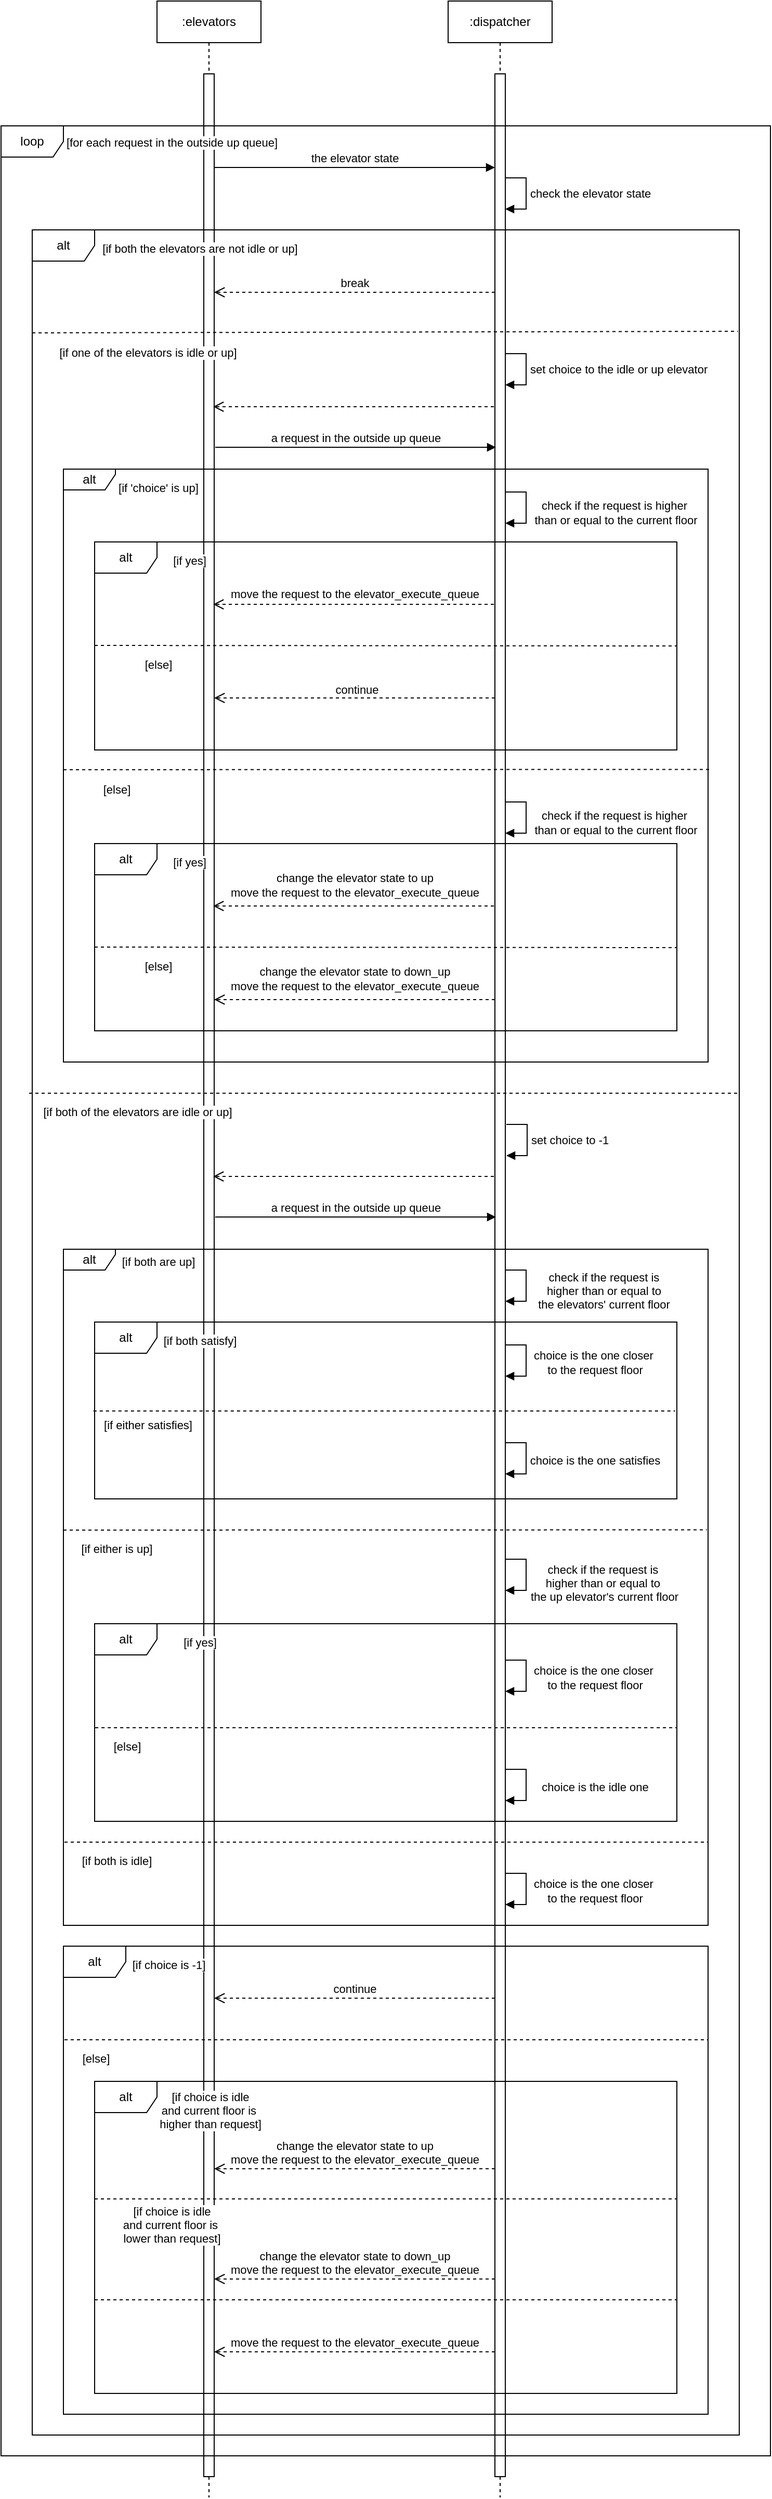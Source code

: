 <mxfile version="24.2.5" type="device">
  <diagram name="Page-1" id="2YBvvXClWsGukQMizWep">
    <mxGraphModel dx="2066" dy="655" grid="1" gridSize="10" guides="1" tooltips="1" connect="1" arrows="1" fold="1" page="1" pageScale="1" pageWidth="850" pageHeight="1100" math="0" shadow="0">
      <root>
        <mxCell id="0" />
        <mxCell id="1" parent="0" />
        <mxCell id="aM9ryv3xv72pqoxQDRHE-1" value=":dispatcher" style="shape=umlLifeline;perimeter=lifelinePerimeter;whiteSpace=wrap;html=1;container=0;dropTarget=0;collapsible=0;recursiveResize=0;outlineConnect=0;portConstraint=eastwest;newEdgeStyle={&quot;edgeStyle&quot;:&quot;elbowEdgeStyle&quot;,&quot;elbow&quot;:&quot;vertical&quot;,&quot;curved&quot;:0,&quot;rounded&quot;:0};" parent="1" vertex="1">
          <mxGeometry x="400" y="40" width="100" height="2400" as="geometry" />
        </mxCell>
        <mxCell id="3tCN6weYvRRTGFFSuD-e-3" value="" style="html=1;points=[[0,0,0,0,5],[0,1,0,0,-5],[1,0,0,0,5],[1,1,0,0,-5]];perimeter=orthogonalPerimeter;outlineConnect=0;targetShapes=umlLifeline;portConstraint=eastwest;newEdgeStyle={&quot;curved&quot;:0,&quot;rounded&quot;:0};" parent="aM9ryv3xv72pqoxQDRHE-1" vertex="1">
          <mxGeometry x="45" y="70" width="10" height="2310" as="geometry" />
        </mxCell>
        <mxCell id="E3HLz6WKEP3IaX9j87WI-1" value=":elevators" style="shape=umlLifeline;perimeter=lifelinePerimeter;whiteSpace=wrap;html=1;container=0;dropTarget=0;collapsible=0;recursiveResize=0;outlineConnect=0;portConstraint=eastwest;newEdgeStyle={&quot;edgeStyle&quot;:&quot;elbowEdgeStyle&quot;,&quot;elbow&quot;:&quot;vertical&quot;,&quot;curved&quot;:0,&quot;rounded&quot;:0};" parent="1" vertex="1">
          <mxGeometry x="120" y="40" width="100" height="2400" as="geometry" />
        </mxCell>
        <mxCell id="3tCN6weYvRRTGFFSuD-e-2" value="" style="html=1;points=[[0,0,0,0,5],[0,1,0,0,-5],[1,0,0,0,5],[1,1,0,0,-5]];perimeter=orthogonalPerimeter;outlineConnect=0;targetShapes=umlLifeline;portConstraint=eastwest;newEdgeStyle={&quot;curved&quot;:0,&quot;rounded&quot;:0};" parent="E3HLz6WKEP3IaX9j87WI-1" vertex="1">
          <mxGeometry x="45" y="70" width="10" height="2310" as="geometry" />
        </mxCell>
        <mxCell id="faXIZWIeYT5rvHZ5Q_8h-1" value="loop" style="shape=umlFrame;whiteSpace=wrap;html=1;pointerEvents=0;" vertex="1" parent="1">
          <mxGeometry x="-30" y="160" width="740" height="2240" as="geometry" />
        </mxCell>
        <mxCell id="faXIZWIeYT5rvHZ5Q_8h-4" value="the elevator state" style="html=1;verticalAlign=bottom;endArrow=block;curved=0;rounded=0;" edge="1" parent="1">
          <mxGeometry width="80" relative="1" as="geometry">
            <mxPoint x="175" y="200" as="sourcePoint" />
            <mxPoint x="445" y="200" as="targetPoint" />
          </mxGeometry>
        </mxCell>
        <mxCell id="faXIZWIeYT5rvHZ5Q_8h-6" value="[for each request in the outside up queue]" style="edgeLabel;html=1;align=center;verticalAlign=middle;resizable=0;points=[];" vertex="1" connectable="0" parent="1">
          <mxGeometry x="123.002" y="158" as="geometry">
            <mxPoint x="11" y="18" as="offset" />
          </mxGeometry>
        </mxCell>
        <mxCell id="faXIZWIeYT5rvHZ5Q_8h-11" value="check the elevator state" style="html=1;align=left;spacingLeft=2;endArrow=block;rounded=0;edgeStyle=orthogonalEdgeStyle;curved=0;rounded=0;" edge="1" parent="1">
          <mxGeometry relative="1" as="geometry">
            <mxPoint x="455" y="210" as="sourcePoint" />
            <Array as="points">
              <mxPoint x="475" y="240" />
            </Array>
            <mxPoint x="455" y="240" as="targetPoint" />
          </mxGeometry>
        </mxCell>
        <mxCell id="faXIZWIeYT5rvHZ5Q_8h-12" value="alt" style="shape=umlFrame;whiteSpace=wrap;html=1;pointerEvents=0;" vertex="1" parent="1">
          <mxGeometry y="260" width="680" height="2120" as="geometry" />
        </mxCell>
        <mxCell id="faXIZWIeYT5rvHZ5Q_8h-13" value="[if both the elevators are not idle or up]" style="edgeLabel;html=1;align=center;verticalAlign=middle;resizable=0;points=[];" vertex="1" connectable="0" parent="1">
          <mxGeometry x="150.002" y="260" as="geometry">
            <mxPoint x="11" y="18" as="offset" />
          </mxGeometry>
        </mxCell>
        <mxCell id="faXIZWIeYT5rvHZ5Q_8h-14" value="break" style="html=1;verticalAlign=bottom;endArrow=open;dashed=1;endSize=8;curved=0;rounded=0;" edge="1" parent="1">
          <mxGeometry relative="1" as="geometry">
            <mxPoint x="445" y="320.0" as="sourcePoint" />
            <mxPoint x="175" y="320.0" as="targetPoint" />
          </mxGeometry>
        </mxCell>
        <mxCell id="faXIZWIeYT5rvHZ5Q_8h-15" value="" style="endArrow=none;dashed=1;html=1;rounded=0;entryX=0.998;entryY=0.046;entryDx=0;entryDy=0;entryPerimeter=0;" edge="1" parent="1" target="faXIZWIeYT5rvHZ5Q_8h-12">
          <mxGeometry width="50" height="50" relative="1" as="geometry">
            <mxPoint y="359" as="sourcePoint" />
            <mxPoint x="320" y="340" as="targetPoint" />
          </mxGeometry>
        </mxCell>
        <mxCell id="faXIZWIeYT5rvHZ5Q_8h-16" value="[if one of the elevators is idle or up]" style="edgeLabel;html=1;align=center;verticalAlign=middle;resizable=0;points=[];" vertex="1" connectable="0" parent="1">
          <mxGeometry x="100.002" y="360" as="geometry">
            <mxPoint x="11" y="18" as="offset" />
          </mxGeometry>
        </mxCell>
        <mxCell id="faXIZWIeYT5rvHZ5Q_8h-17" value="set choice to the idle or up elevator" style="html=1;align=left;spacingLeft=2;endArrow=block;rounded=0;edgeStyle=orthogonalEdgeStyle;curved=0;rounded=0;" edge="1" parent="1">
          <mxGeometry relative="1" as="geometry">
            <mxPoint x="455" y="379" as="sourcePoint" />
            <Array as="points">
              <mxPoint x="475" y="409" />
            </Array>
            <mxPoint x="455" y="409" as="targetPoint" />
          </mxGeometry>
        </mxCell>
        <mxCell id="faXIZWIeYT5rvHZ5Q_8h-19" value="" style="html=1;verticalAlign=bottom;endArrow=open;dashed=1;endSize=8;curved=0;rounded=0;" edge="1" parent="1">
          <mxGeometry relative="1" as="geometry">
            <mxPoint x="444" y="430.0" as="sourcePoint" />
            <mxPoint x="174" y="430.0" as="targetPoint" />
          </mxGeometry>
        </mxCell>
        <mxCell id="faXIZWIeYT5rvHZ5Q_8h-20" value="a request in the outside up queue" style="html=1;verticalAlign=bottom;endArrow=block;curved=0;rounded=0;" edge="1" parent="1">
          <mxGeometry width="80" relative="1" as="geometry">
            <mxPoint x="176" y="469" as="sourcePoint" />
            <mxPoint x="446" y="469" as="targetPoint" />
          </mxGeometry>
        </mxCell>
        <mxCell id="faXIZWIeYT5rvHZ5Q_8h-21" value="alt" style="shape=umlFrame;whiteSpace=wrap;html=1;pointerEvents=0;width=50;height=20;" vertex="1" parent="1">
          <mxGeometry x="30" y="490" width="620" height="570" as="geometry" />
        </mxCell>
        <mxCell id="faXIZWIeYT5rvHZ5Q_8h-22" value="[if &#39;choice&#39; is up]" style="edgeLabel;html=1;align=center;verticalAlign=middle;resizable=0;points=[];" vertex="1" connectable="0" parent="1">
          <mxGeometry x="110.002" y="490" as="geometry">
            <mxPoint x="11" y="18" as="offset" />
          </mxGeometry>
        </mxCell>
        <mxCell id="faXIZWIeYT5rvHZ5Q_8h-23" value="check if the request is higher&amp;nbsp;&lt;div&gt;than or equal to the current floor&lt;/div&gt;" style="html=1;align=center;spacingLeft=2;endArrow=block;rounded=0;edgeStyle=orthogonalEdgeStyle;curved=0;rounded=0;" edge="1" parent="1">
          <mxGeometry x="0.143" y="85" relative="1" as="geometry">
            <mxPoint x="455" y="512" as="sourcePoint" />
            <Array as="points">
              <mxPoint x="475" y="542" />
            </Array>
            <mxPoint x="455" y="542" as="targetPoint" />
            <mxPoint as="offset" />
          </mxGeometry>
        </mxCell>
        <mxCell id="faXIZWIeYT5rvHZ5Q_8h-24" value="alt" style="shape=umlFrame;whiteSpace=wrap;html=1;pointerEvents=0;" vertex="1" parent="1">
          <mxGeometry x="60" y="560" width="560" height="200" as="geometry" />
        </mxCell>
        <mxCell id="faXIZWIeYT5rvHZ5Q_8h-25" value="[if yes]" style="edgeLabel;html=1;align=center;verticalAlign=middle;resizable=0;points=[];" vertex="1" connectable="0" parent="1">
          <mxGeometry x="140.002" y="560" as="geometry">
            <mxPoint x="11" y="18" as="offset" />
          </mxGeometry>
        </mxCell>
        <mxCell id="faXIZWIeYT5rvHZ5Q_8h-26" value="" style="endArrow=none;dashed=1;html=1;rounded=0;" edge="1" parent="1">
          <mxGeometry width="50" height="50" relative="1" as="geometry">
            <mxPoint x="60" y="659.5" as="sourcePoint" />
            <mxPoint x="620" y="660" as="targetPoint" />
          </mxGeometry>
        </mxCell>
        <mxCell id="faXIZWIeYT5rvHZ5Q_8h-27" value="[else]" style="edgeLabel;html=1;align=center;verticalAlign=middle;resizable=0;points=[];" vertex="1" connectable="0" parent="1">
          <mxGeometry x="110.002" y="660" as="geometry">
            <mxPoint x="11" y="18" as="offset" />
          </mxGeometry>
        </mxCell>
        <mxCell id="faXIZWIeYT5rvHZ5Q_8h-28" value="" style="html=1;verticalAlign=bottom;endArrow=open;dashed=1;endSize=8;curved=0;rounded=0;" edge="1" parent="1">
          <mxGeometry relative="1" as="geometry">
            <mxPoint x="444" y="620.0" as="sourcePoint" />
            <mxPoint x="174" y="620.0" as="targetPoint" />
          </mxGeometry>
        </mxCell>
        <mxCell id="faXIZWIeYT5rvHZ5Q_8h-32" value="move the request to the elevator_execute_queue" style="edgeLabel;html=1;align=center;verticalAlign=middle;resizable=0;points=[];" vertex="1" connectable="0" parent="faXIZWIeYT5rvHZ5Q_8h-28">
          <mxGeometry x="-0.141" relative="1" as="geometry">
            <mxPoint x="-18" y="-10" as="offset" />
          </mxGeometry>
        </mxCell>
        <mxCell id="faXIZWIeYT5rvHZ5Q_8h-29" value="" style="html=1;verticalAlign=bottom;endArrow=open;dashed=1;endSize=8;curved=0;rounded=0;" edge="1" parent="1">
          <mxGeometry relative="1" as="geometry">
            <mxPoint x="445" y="710.0" as="sourcePoint" />
            <mxPoint x="175" y="710.0" as="targetPoint" />
          </mxGeometry>
        </mxCell>
        <mxCell id="faXIZWIeYT5rvHZ5Q_8h-30" value="Text" style="edgeLabel;html=1;align=center;verticalAlign=middle;resizable=0;points=[];" vertex="1" connectable="0" parent="faXIZWIeYT5rvHZ5Q_8h-29">
          <mxGeometry x="-0.356" y="3" relative="1" as="geometry">
            <mxPoint x="-48" y="-13" as="offset" />
          </mxGeometry>
        </mxCell>
        <mxCell id="faXIZWIeYT5rvHZ5Q_8h-31" value="continue" style="edgeLabel;html=1;align=center;verticalAlign=middle;resizable=0;points=[];" vertex="1" connectable="0" parent="faXIZWIeYT5rvHZ5Q_8h-29">
          <mxGeometry x="-0.015" y="-8" relative="1" as="geometry">
            <mxPoint as="offset" />
          </mxGeometry>
        </mxCell>
        <mxCell id="faXIZWIeYT5rvHZ5Q_8h-33" value="" style="endArrow=none;dashed=1;html=1;rounded=0;entryX=1.004;entryY=0.534;entryDx=0;entryDy=0;entryPerimeter=0;" edge="1" parent="1">
          <mxGeometry width="50" height="50" relative="1" as="geometry">
            <mxPoint x="30" y="779" as="sourcePoint" />
            <mxPoint x="652.48" y="778.72" as="targetPoint" />
          </mxGeometry>
        </mxCell>
        <mxCell id="faXIZWIeYT5rvHZ5Q_8h-34" value="[else]" style="edgeLabel;html=1;align=center;verticalAlign=middle;resizable=0;points=[];" vertex="1" connectable="0" parent="1">
          <mxGeometry x="70.002" y="780" as="geometry">
            <mxPoint x="11" y="18" as="offset" />
          </mxGeometry>
        </mxCell>
        <mxCell id="faXIZWIeYT5rvHZ5Q_8h-36" value="check if the request is higher&amp;nbsp;&lt;div&gt;than or equal to the current floor&lt;/div&gt;" style="html=1;align=center;spacingLeft=2;endArrow=block;rounded=0;edgeStyle=orthogonalEdgeStyle;curved=0;rounded=0;" edge="1" parent="1">
          <mxGeometry x="0.143" y="85" relative="1" as="geometry">
            <mxPoint x="455" y="810" as="sourcePoint" />
            <Array as="points">
              <mxPoint x="475" y="840" />
            </Array>
            <mxPoint x="455" y="840" as="targetPoint" />
            <mxPoint as="offset" />
          </mxGeometry>
        </mxCell>
        <mxCell id="faXIZWIeYT5rvHZ5Q_8h-37" value="alt" style="shape=umlFrame;whiteSpace=wrap;html=1;pointerEvents=0;" vertex="1" parent="1">
          <mxGeometry x="60" y="850" width="560" height="180" as="geometry" />
        </mxCell>
        <mxCell id="faXIZWIeYT5rvHZ5Q_8h-38" value="[if yes]" style="edgeLabel;html=1;align=center;verticalAlign=middle;resizable=0;points=[];" vertex="1" connectable="0" parent="1">
          <mxGeometry x="140.002" y="850" as="geometry">
            <mxPoint x="11" y="18" as="offset" />
          </mxGeometry>
        </mxCell>
        <mxCell id="faXIZWIeYT5rvHZ5Q_8h-39" value="" style="endArrow=none;dashed=1;html=1;rounded=0;" edge="1" parent="1">
          <mxGeometry width="50" height="50" relative="1" as="geometry">
            <mxPoint x="60" y="949.5" as="sourcePoint" />
            <mxPoint x="620" y="950" as="targetPoint" />
          </mxGeometry>
        </mxCell>
        <mxCell id="faXIZWIeYT5rvHZ5Q_8h-40" value="[else]" style="edgeLabel;html=1;align=center;verticalAlign=middle;resizable=0;points=[];" vertex="1" connectable="0" parent="1">
          <mxGeometry x="110.002" y="950" as="geometry">
            <mxPoint x="11" y="18" as="offset" />
          </mxGeometry>
        </mxCell>
        <mxCell id="faXIZWIeYT5rvHZ5Q_8h-41" value="" style="html=1;verticalAlign=bottom;endArrow=open;dashed=1;endSize=8;curved=0;rounded=0;" edge="1" parent="1">
          <mxGeometry relative="1" as="geometry">
            <mxPoint x="444" y="910.0" as="sourcePoint" />
            <mxPoint x="174" y="910.0" as="targetPoint" />
          </mxGeometry>
        </mxCell>
        <mxCell id="faXIZWIeYT5rvHZ5Q_8h-42" value="change the elevator state to up&lt;div&gt;move the request to the elevator_execute_queue&lt;/div&gt;" style="edgeLabel;html=1;align=center;verticalAlign=middle;resizable=0;points=[];" vertex="1" connectable="0" parent="faXIZWIeYT5rvHZ5Q_8h-41">
          <mxGeometry x="-0.141" relative="1" as="geometry">
            <mxPoint x="-18" y="-20" as="offset" />
          </mxGeometry>
        </mxCell>
        <mxCell id="faXIZWIeYT5rvHZ5Q_8h-43" value="" style="html=1;verticalAlign=bottom;endArrow=open;dashed=1;endSize=8;curved=0;rounded=0;" edge="1" parent="1">
          <mxGeometry relative="1" as="geometry">
            <mxPoint x="445" y="1000.0" as="sourcePoint" />
            <mxPoint x="175" y="1000.0" as="targetPoint" />
          </mxGeometry>
        </mxCell>
        <mxCell id="faXIZWIeYT5rvHZ5Q_8h-46" value="change the elevator state to down_up&lt;div&gt;move the request to the elevator_execute_queue&lt;/div&gt;" style="edgeLabel;html=1;align=center;verticalAlign=middle;resizable=0;points=[];" vertex="1" connectable="0" parent="1">
          <mxGeometry x="310" y="980.0" as="geometry" />
        </mxCell>
        <mxCell id="faXIZWIeYT5rvHZ5Q_8h-47" value="" style="endArrow=none;dashed=1;html=1;rounded=0;entryX=1.005;entryY=0.071;entryDx=0;entryDy=0;entryPerimeter=0;" edge="1" parent="1">
          <mxGeometry width="50" height="50" relative="1" as="geometry">
            <mxPoint x="-3" y="1090" as="sourcePoint" />
            <mxPoint x="680" y="1090" as="targetPoint" />
          </mxGeometry>
        </mxCell>
        <mxCell id="faXIZWIeYT5rvHZ5Q_8h-48" value="[if both of the elevators are idle or up]" style="edgeLabel;html=1;align=center;verticalAlign=middle;resizable=0;points=[];" vertex="1" connectable="0" parent="1">
          <mxGeometry x="90.002" y="1090" as="geometry">
            <mxPoint x="11" y="18" as="offset" />
          </mxGeometry>
        </mxCell>
        <mxCell id="faXIZWIeYT5rvHZ5Q_8h-49" value="set choice to -1" style="html=1;align=left;spacingLeft=2;endArrow=block;rounded=0;edgeStyle=orthogonalEdgeStyle;curved=0;rounded=0;" edge="1" parent="1">
          <mxGeometry relative="1" as="geometry">
            <mxPoint x="456" y="1120" as="sourcePoint" />
            <Array as="points">
              <mxPoint x="476" y="1150" />
            </Array>
            <mxPoint x="456" y="1150" as="targetPoint" />
          </mxGeometry>
        </mxCell>
        <mxCell id="faXIZWIeYT5rvHZ5Q_8h-50" value="" style="html=1;verticalAlign=bottom;endArrow=open;dashed=1;endSize=8;curved=0;rounded=0;" edge="1" parent="1">
          <mxGeometry relative="1" as="geometry">
            <mxPoint x="444" y="1170.0" as="sourcePoint" />
            <mxPoint x="174" y="1170.0" as="targetPoint" />
          </mxGeometry>
        </mxCell>
        <mxCell id="faXIZWIeYT5rvHZ5Q_8h-51" value="a request in the outside up queue" style="html=1;verticalAlign=bottom;endArrow=block;curved=0;rounded=0;" edge="1" parent="1">
          <mxGeometry width="80" relative="1" as="geometry">
            <mxPoint x="176" y="1209" as="sourcePoint" />
            <mxPoint x="446" y="1209" as="targetPoint" />
          </mxGeometry>
        </mxCell>
        <mxCell id="faXIZWIeYT5rvHZ5Q_8h-52" value="alt" style="shape=umlFrame;whiteSpace=wrap;html=1;pointerEvents=0;width=50;height=20;" vertex="1" parent="1">
          <mxGeometry x="30" y="1240" width="620" height="650" as="geometry" />
        </mxCell>
        <mxCell id="faXIZWIeYT5rvHZ5Q_8h-53" value="check if the request is&amp;nbsp;&lt;div&gt;higher than or equal to&amp;nbsp;&lt;div&gt;the elevators&#39; current floor&amp;nbsp;&lt;/div&gt;&lt;/div&gt;" style="html=1;align=center;spacingLeft=2;endArrow=block;rounded=0;edgeStyle=orthogonalEdgeStyle;curved=0;rounded=0;" edge="1" parent="1">
          <mxGeometry x="0.143" y="75" relative="1" as="geometry">
            <mxPoint x="455" y="1260" as="sourcePoint" />
            <Array as="points">
              <mxPoint x="475" y="1290" />
            </Array>
            <mxPoint x="455" y="1290" as="targetPoint" />
            <mxPoint as="offset" />
          </mxGeometry>
        </mxCell>
        <mxCell id="faXIZWIeYT5rvHZ5Q_8h-54" value="alt" style="shape=umlFrame;whiteSpace=wrap;html=1;pointerEvents=0;" vertex="1" parent="1">
          <mxGeometry x="60" y="1310" width="560" height="170" as="geometry" />
        </mxCell>
        <mxCell id="faXIZWIeYT5rvHZ5Q_8h-56" value="[if both are up]" style="edgeLabel;html=1;align=center;verticalAlign=middle;resizable=0;points=[];" vertex="1" connectable="0" parent="1">
          <mxGeometry x="110.002" y="1234" as="geometry">
            <mxPoint x="11" y="18" as="offset" />
          </mxGeometry>
        </mxCell>
        <mxCell id="faXIZWIeYT5rvHZ5Q_8h-57" value="[if both satisfy]" style="edgeLabel;html=1;align=center;verticalAlign=middle;resizable=0;points=[];" vertex="1" connectable="0" parent="1">
          <mxGeometry x="150.002" y="1310" as="geometry">
            <mxPoint x="11" y="18" as="offset" />
          </mxGeometry>
        </mxCell>
        <mxCell id="faXIZWIeYT5rvHZ5Q_8h-58" value="choice is the one closer&amp;nbsp;&lt;div&gt;to the request floor&lt;/div&gt;" style="html=1;align=center;spacingLeft=2;endArrow=block;rounded=0;edgeStyle=orthogonalEdgeStyle;curved=0;rounded=0;" edge="1" parent="1">
          <mxGeometry x="0.086" y="65" relative="1" as="geometry">
            <mxPoint x="455" y="1332" as="sourcePoint" />
            <Array as="points">
              <mxPoint x="475" y="1362" />
            </Array>
            <mxPoint x="455" y="1362" as="targetPoint" />
            <mxPoint y="-1" as="offset" />
          </mxGeometry>
        </mxCell>
        <mxCell id="faXIZWIeYT5rvHZ5Q_8h-59" value="" style="endArrow=none;dashed=1;html=1;rounded=0;exitX=-0.002;exitY=0.112;exitDx=0;exitDy=0;exitPerimeter=0;entryX=0.997;entryY=0.112;entryDx=0;entryDy=0;entryPerimeter=0;" edge="1" parent="1">
          <mxGeometry width="50" height="50" relative="1" as="geometry">
            <mxPoint x="58.88" y="1395.48" as="sourcePoint" />
            <mxPoint x="618.32" y="1395.48" as="targetPoint" />
          </mxGeometry>
        </mxCell>
        <mxCell id="faXIZWIeYT5rvHZ5Q_8h-60" value="[if either satisfies]" style="edgeLabel;html=1;align=center;verticalAlign=middle;resizable=0;points=[];" vertex="1" connectable="0" parent="1">
          <mxGeometry x="100.002" y="1391" as="geometry">
            <mxPoint x="11" y="18" as="offset" />
          </mxGeometry>
        </mxCell>
        <mxCell id="faXIZWIeYT5rvHZ5Q_8h-61" value="choice is the one satisfies" style="html=1;align=center;spacingLeft=2;endArrow=block;rounded=0;edgeStyle=orthogonalEdgeStyle;curved=0;rounded=0;" edge="1" parent="1">
          <mxGeometry x="0.086" y="65" relative="1" as="geometry">
            <mxPoint x="455" y="1426" as="sourcePoint" />
            <Array as="points">
              <mxPoint x="475" y="1456" />
            </Array>
            <mxPoint x="455" y="1456" as="targetPoint" />
            <mxPoint y="-1" as="offset" />
          </mxGeometry>
        </mxCell>
        <mxCell id="faXIZWIeYT5rvHZ5Q_8h-64" value="" style="endArrow=none;dashed=1;html=1;rounded=0;exitX=-0.002;exitY=0.112;exitDx=0;exitDy=0;exitPerimeter=0;entryX=0.998;entryY=0.415;entryDx=0;entryDy=0;entryPerimeter=0;" edge="1" parent="1" target="faXIZWIeYT5rvHZ5Q_8h-52">
          <mxGeometry width="50" height="50" relative="1" as="geometry">
            <mxPoint x="30.0" y="1510" as="sourcePoint" />
            <mxPoint x="589.44" y="1510" as="targetPoint" />
          </mxGeometry>
        </mxCell>
        <mxCell id="faXIZWIeYT5rvHZ5Q_8h-65" value="[if either is up]" style="edgeLabel;html=1;align=center;verticalAlign=middle;resizable=0;points=[];" vertex="1" connectable="0" parent="1">
          <mxGeometry x="70.002" y="1510" as="geometry">
            <mxPoint x="11" y="18" as="offset" />
          </mxGeometry>
        </mxCell>
        <mxCell id="faXIZWIeYT5rvHZ5Q_8h-66" value="check if the request is&amp;nbsp;&lt;div&gt;higher than or equal to&amp;nbsp;&lt;div&gt;the up elevator&#39;s current floor&lt;/div&gt;&lt;/div&gt;" style="html=1;align=center;spacingLeft=2;endArrow=block;rounded=0;edgeStyle=orthogonalEdgeStyle;curved=0;rounded=0;" edge="1" parent="1">
          <mxGeometry x="0.2" y="74" relative="1" as="geometry">
            <mxPoint x="455" y="1538" as="sourcePoint" />
            <Array as="points">
              <mxPoint x="475" y="1568" />
            </Array>
            <mxPoint x="455" y="1568" as="targetPoint" />
            <mxPoint y="1" as="offset" />
          </mxGeometry>
        </mxCell>
        <mxCell id="faXIZWIeYT5rvHZ5Q_8h-67" value="alt" style="shape=umlFrame;whiteSpace=wrap;html=1;pointerEvents=0;" vertex="1" parent="1">
          <mxGeometry x="60" y="1600" width="560" height="190" as="geometry" />
        </mxCell>
        <mxCell id="faXIZWIeYT5rvHZ5Q_8h-68" value="" style="endArrow=none;dashed=1;html=1;rounded=0;exitX=-0.002;exitY=0.112;exitDx=0;exitDy=0;exitPerimeter=0;entryX=0.997;entryY=0.112;entryDx=0;entryDy=0;entryPerimeter=0;" edge="1" parent="1">
          <mxGeometry width="50" height="50" relative="1" as="geometry">
            <mxPoint x="60.56" y="1700" as="sourcePoint" />
            <mxPoint x="620.0" y="1700" as="targetPoint" />
          </mxGeometry>
        </mxCell>
        <mxCell id="faXIZWIeYT5rvHZ5Q_8h-69" value="[if yes]" style="edgeLabel;html=1;align=center;verticalAlign=middle;resizable=0;points=[];" vertex="1" connectable="0" parent="1">
          <mxGeometry x="150.002" y="1600" as="geometry">
            <mxPoint x="11" y="18" as="offset" />
          </mxGeometry>
        </mxCell>
        <mxCell id="faXIZWIeYT5rvHZ5Q_8h-70" value="choice is the one closer&amp;nbsp;&lt;div&gt;to the request floor&lt;/div&gt;" style="html=1;align=center;spacingLeft=2;endArrow=block;rounded=0;edgeStyle=orthogonalEdgeStyle;curved=0;rounded=0;" edge="1" parent="1">
          <mxGeometry x="0.086" y="65" relative="1" as="geometry">
            <mxPoint x="455" y="1635" as="sourcePoint" />
            <Array as="points">
              <mxPoint x="475" y="1665" />
            </Array>
            <mxPoint x="455" y="1665" as="targetPoint" />
            <mxPoint y="-1" as="offset" />
          </mxGeometry>
        </mxCell>
        <mxCell id="faXIZWIeYT5rvHZ5Q_8h-71" value="[else]" style="edgeLabel;html=1;align=center;verticalAlign=middle;resizable=0;points=[];" vertex="1" connectable="0" parent="1">
          <mxGeometry x="80.002" y="1700" as="geometry">
            <mxPoint x="11" y="18" as="offset" />
          </mxGeometry>
        </mxCell>
        <mxCell id="faXIZWIeYT5rvHZ5Q_8h-72" value="choice is the idle one" style="html=1;align=center;spacingLeft=2;endArrow=block;rounded=0;edgeStyle=orthogonalEdgeStyle;curved=0;rounded=0;" edge="1" parent="1">
          <mxGeometry x="0.086" y="65" relative="1" as="geometry">
            <mxPoint x="455" y="1740" as="sourcePoint" />
            <Array as="points">
              <mxPoint x="475" y="1770" />
            </Array>
            <mxPoint x="455" y="1770" as="targetPoint" />
            <mxPoint y="-1" as="offset" />
          </mxGeometry>
        </mxCell>
        <mxCell id="faXIZWIeYT5rvHZ5Q_8h-73" value="" style="endArrow=none;dashed=1;html=1;rounded=0;exitX=-0.002;exitY=0.112;exitDx=0;exitDy=0;exitPerimeter=0;entryX=0.999;entryY=0.3;entryDx=0;entryDy=0;entryPerimeter=0;" edge="1" parent="1">
          <mxGeometry width="50" height="50" relative="1" as="geometry">
            <mxPoint x="31.0" y="1810" as="sourcePoint" />
            <mxPoint x="650" y="1810" as="targetPoint" />
          </mxGeometry>
        </mxCell>
        <mxCell id="faXIZWIeYT5rvHZ5Q_8h-74" value="[if both is idle]" style="edgeLabel;html=1;align=center;verticalAlign=middle;resizable=0;points=[];" vertex="1" connectable="0" parent="1">
          <mxGeometry x="70.002" y="1810" as="geometry">
            <mxPoint x="11" y="18" as="offset" />
          </mxGeometry>
        </mxCell>
        <mxCell id="faXIZWIeYT5rvHZ5Q_8h-75" value="choice is the one closer&amp;nbsp;&lt;div&gt;to the request floor&lt;/div&gt;" style="html=1;align=center;spacingLeft=2;endArrow=block;rounded=0;edgeStyle=orthogonalEdgeStyle;curved=0;rounded=0;" edge="1" parent="1">
          <mxGeometry x="0.086" y="65" relative="1" as="geometry">
            <mxPoint x="455" y="1840" as="sourcePoint" />
            <Array as="points">
              <mxPoint x="475" y="1870" />
            </Array>
            <mxPoint x="455" y="1870" as="targetPoint" />
            <mxPoint y="-1" as="offset" />
          </mxGeometry>
        </mxCell>
        <mxCell id="faXIZWIeYT5rvHZ5Q_8h-76" value="alt" style="shape=umlFrame;whiteSpace=wrap;html=1;pointerEvents=0;" vertex="1" parent="1">
          <mxGeometry x="30" y="1910" width="620" height="450" as="geometry" />
        </mxCell>
        <mxCell id="faXIZWIeYT5rvHZ5Q_8h-77" value="[if choice is -1]" style="edgeLabel;html=1;align=center;verticalAlign=middle;resizable=0;points=[];" vertex="1" connectable="0" parent="1">
          <mxGeometry x="120.002" y="1910" as="geometry">
            <mxPoint x="11" y="18" as="offset" />
          </mxGeometry>
        </mxCell>
        <mxCell id="faXIZWIeYT5rvHZ5Q_8h-78" value="" style="endArrow=none;dashed=1;html=1;rounded=0;exitX=-0.002;exitY=0.112;exitDx=0;exitDy=0;exitPerimeter=0;entryX=0.999;entryY=0.3;entryDx=0;entryDy=0;entryPerimeter=0;" edge="1" parent="1">
          <mxGeometry width="50" height="50" relative="1" as="geometry">
            <mxPoint x="31.0" y="2000" as="sourcePoint" />
            <mxPoint x="650" y="2000" as="targetPoint" />
          </mxGeometry>
        </mxCell>
        <mxCell id="faXIZWIeYT5rvHZ5Q_8h-79" value="continue" style="html=1;verticalAlign=bottom;endArrow=open;dashed=1;endSize=8;curved=0;rounded=0;" edge="1" parent="1">
          <mxGeometry relative="1" as="geometry">
            <mxPoint x="445" y="1960" as="sourcePoint" />
            <mxPoint x="175" y="1960" as="targetPoint" />
          </mxGeometry>
        </mxCell>
        <mxCell id="faXIZWIeYT5rvHZ5Q_8h-80" value="[else]" style="edgeLabel;html=1;align=center;verticalAlign=middle;resizable=0;points=[];" vertex="1" connectable="0" parent="1">
          <mxGeometry x="50.002" y="2000" as="geometry">
            <mxPoint x="11" y="18" as="offset" />
          </mxGeometry>
        </mxCell>
        <mxCell id="faXIZWIeYT5rvHZ5Q_8h-81" value="alt" style="shape=umlFrame;whiteSpace=wrap;html=1;pointerEvents=0;" vertex="1" parent="1">
          <mxGeometry x="60" y="2040" width="560" height="300" as="geometry" />
        </mxCell>
        <mxCell id="faXIZWIeYT5rvHZ5Q_8h-82" value="" style="endArrow=none;dashed=1;html=1;rounded=0;exitX=-0.002;exitY=0.112;exitDx=0;exitDy=0;exitPerimeter=0;" edge="1" parent="1">
          <mxGeometry width="50" height="50" relative="1" as="geometry">
            <mxPoint x="60.0" y="2153" as="sourcePoint" />
            <mxPoint x="620" y="2153" as="targetPoint" />
          </mxGeometry>
        </mxCell>
        <mxCell id="faXIZWIeYT5rvHZ5Q_8h-83" value="[if choice is idle&lt;div&gt;and current floor is&amp;nbsp;&lt;/div&gt;&lt;div&gt;higher than request]&lt;/div&gt;" style="edgeLabel;html=1;align=center;verticalAlign=middle;resizable=0;points=[];" vertex="1" connectable="0" parent="1">
          <mxGeometry x="160.002" y="2050" as="geometry">
            <mxPoint x="11" y="18" as="offset" />
          </mxGeometry>
        </mxCell>
        <mxCell id="faXIZWIeYT5rvHZ5Q_8h-84" value="change the elevator state to up&lt;div&gt;move the request to the elevator_execute_queue&lt;/div&gt;" style="html=1;verticalAlign=bottom;endArrow=open;dashed=1;endSize=8;curved=0;rounded=0;" edge="1" parent="1">
          <mxGeometry relative="1" as="geometry">
            <mxPoint x="445" y="2124" as="sourcePoint" />
            <mxPoint x="175" y="2124" as="targetPoint" />
          </mxGeometry>
        </mxCell>
        <mxCell id="faXIZWIeYT5rvHZ5Q_8h-85" value="[if choice is idle&lt;div&gt;and current floor is&amp;nbsp;&lt;/div&gt;&lt;div&gt;lower than request]&lt;/div&gt;" style="edgeLabel;html=1;align=center;verticalAlign=middle;resizable=0;points=[];" vertex="1" connectable="0" parent="1">
          <mxGeometry x="123.002" y="2160" as="geometry">
            <mxPoint x="11" y="18" as="offset" />
          </mxGeometry>
        </mxCell>
        <mxCell id="faXIZWIeYT5rvHZ5Q_8h-86" value="change the elevator state to down_up&lt;div&gt;move the request to the elevator_execute_queue&lt;/div&gt;" style="html=1;verticalAlign=bottom;endArrow=open;dashed=1;endSize=8;curved=0;rounded=0;" edge="1" parent="1">
          <mxGeometry relative="1" as="geometry">
            <mxPoint x="445" y="2230" as="sourcePoint" />
            <mxPoint x="175" y="2230" as="targetPoint" />
          </mxGeometry>
        </mxCell>
        <mxCell id="faXIZWIeYT5rvHZ5Q_8h-87" value="" style="endArrow=none;dashed=1;html=1;rounded=0;exitX=-0.002;exitY=0.112;exitDx=0;exitDy=0;exitPerimeter=0;" edge="1" parent="1">
          <mxGeometry width="50" height="50" relative="1" as="geometry">
            <mxPoint x="60.0" y="2250" as="sourcePoint" />
            <mxPoint x="620" y="2250" as="targetPoint" />
          </mxGeometry>
        </mxCell>
        <mxCell id="faXIZWIeYT5rvHZ5Q_8h-88" value="&lt;div&gt;move the request to the elevator_execute_queue&lt;/div&gt;" style="html=1;verticalAlign=bottom;endArrow=open;dashed=1;endSize=8;curved=0;rounded=0;" edge="1" parent="1">
          <mxGeometry relative="1" as="geometry">
            <mxPoint x="445" y="2300" as="sourcePoint" />
            <mxPoint x="175" y="2300" as="targetPoint" />
          </mxGeometry>
        </mxCell>
      </root>
    </mxGraphModel>
  </diagram>
</mxfile>
